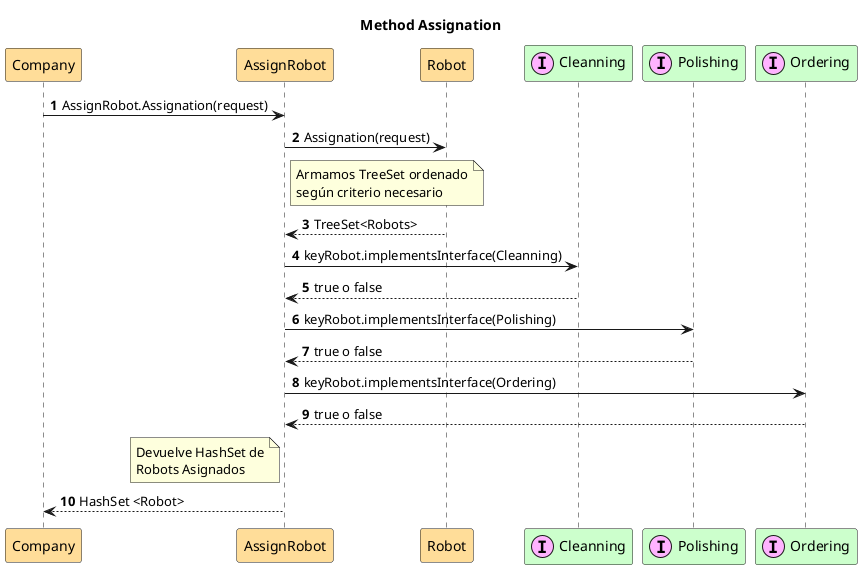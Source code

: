 @startuml
'https://plantuml.com/sequence-diagram

autonumber


Title: Method Assignation
participant Company  #ffdd99
participant AssignRobot #ffdd99

Company -> AssignRobot: AssignRobot.Assignation(request)

participant Robot #ffdd99

AssignRobot -> Robot: Assignation(request)
note right of AssignRobot
Armamos TreeSet ordenado
según criterio necesario
end note

Robot --> AssignRobot: TreeSet<Robots>
participant Cleanning << (I, #ffb3ff  >> #ccffcc
AssignRobot -> Cleanning: keyRobot.implementsInterface(Cleanning)
Cleanning --> AssignRobot:true o false
participant Polishing << (I, #ffb3ff  >> #ccffcc
AssignRobot ->Polishing: keyRobot.implementsInterface(Polishing)
Polishing --> AssignRobot: true o false
participant Ordering << (I, #ffb3ff  >> #ccffcc
AssignRobot ->Ordering: keyRobot.implementsInterface(Ordering)
Ordering --> AssignRobot: true o false
note left AssignRobot
Devuelve HashSet de
Robots Asignados
end note
AssignRobot --> Company: HashSet <Robot>

@enduml